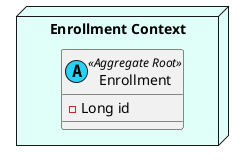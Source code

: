 @startuml Demy Domain Diagram

package "Enrollment Context" <<Node>> #E0FFF9 {
    class Enrollment << (A, #27D3F5) Aggregate Root>> {
        - Long id
    }
}

@enduml